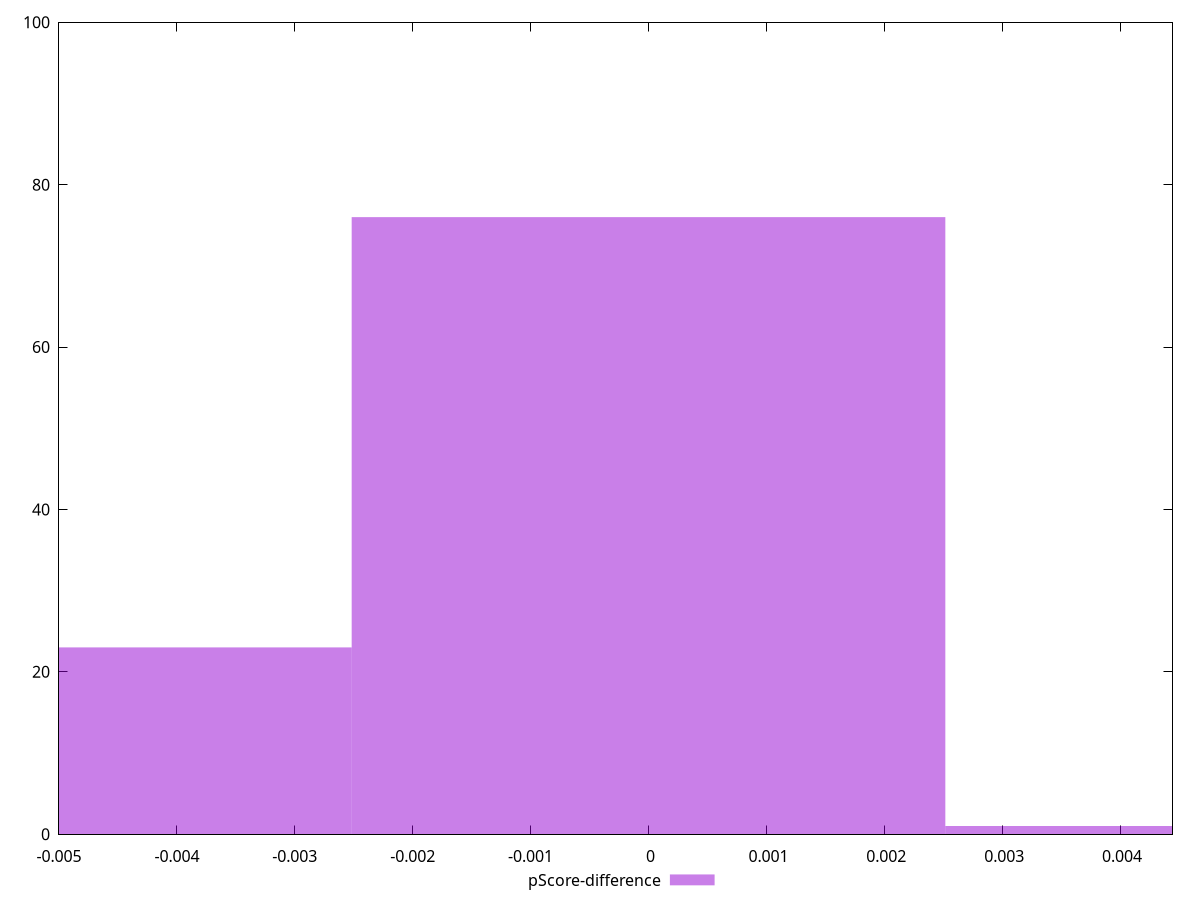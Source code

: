 reset

$pScoreDifference <<EOF
-0.00503523065644901 23
0 76
0.00503523065644901 1
EOF

set key outside below
set boxwidth 0.00503523065644901
set xrange [-0.0050000000000000044:0.004444444444444473]
set yrange [0:100]
set trange [0:100]
set style fill transparent solid 0.5 noborder
set terminal svg size 640, 490 enhanced background rgb 'white'
set output "reports/report_00028_2021-02-24T12-49-42.674Z/unminified-javascript/samples/card/pScore-difference/histogram.svg"

plot $pScoreDifference title "pScore-difference" with boxes

reset
